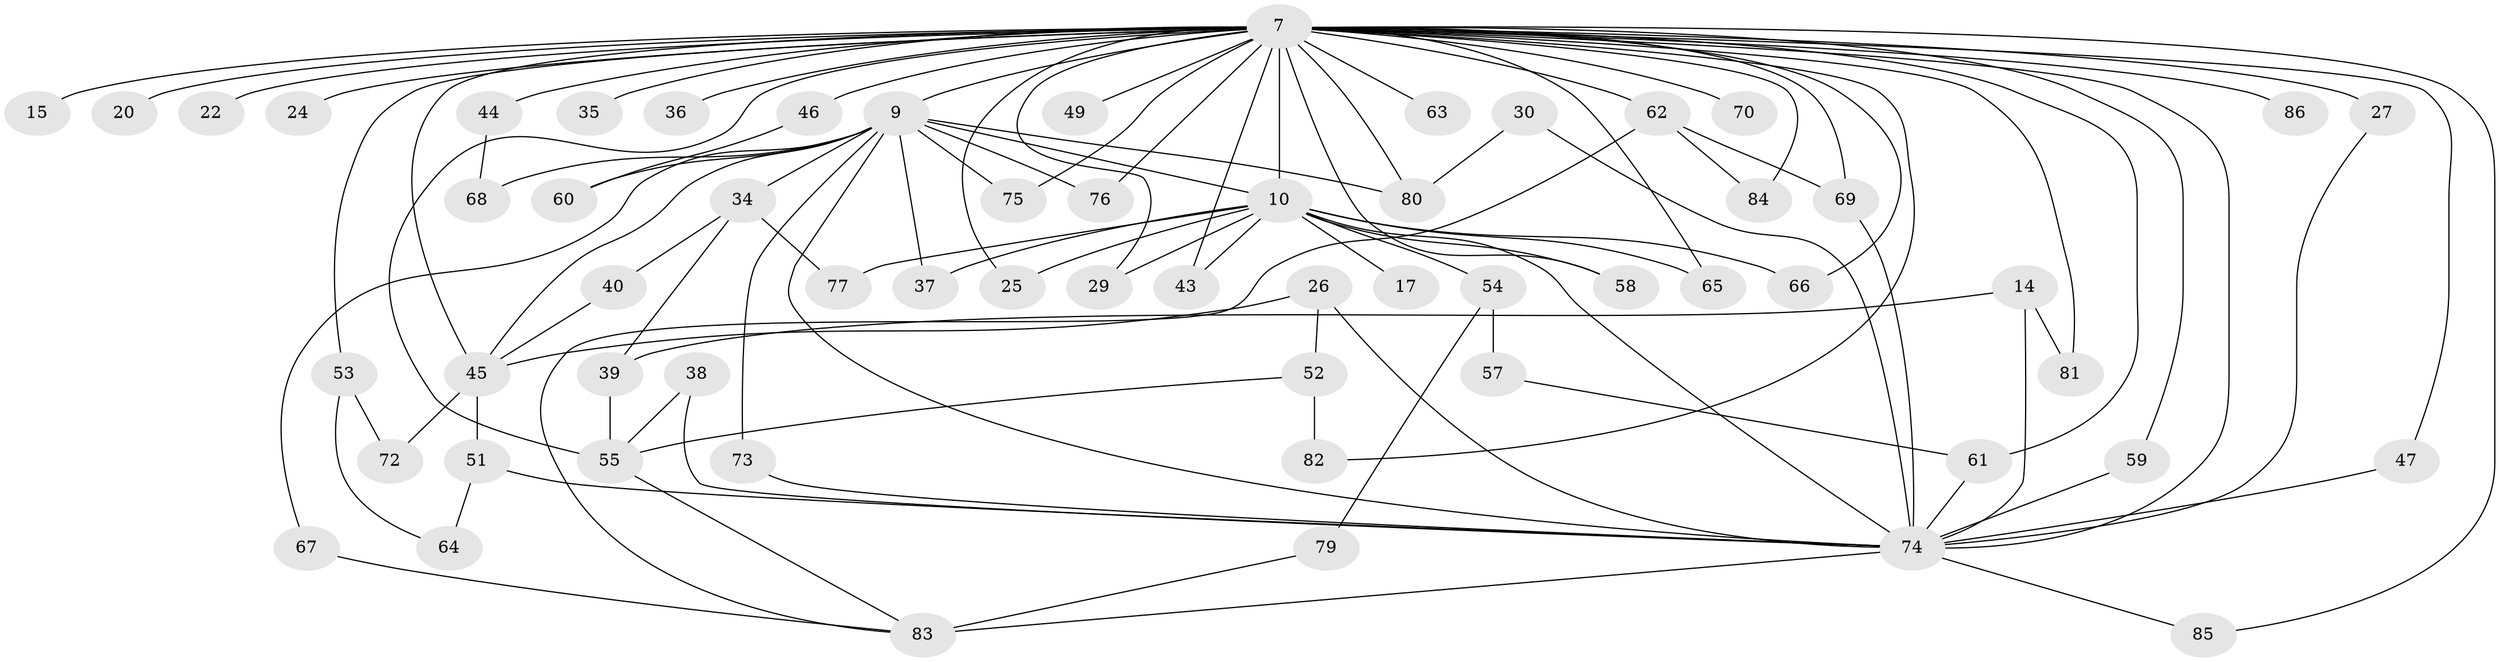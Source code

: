 // original degree distribution, {13: 0.011627906976744186, 15: 0.011627906976744186, 19: 0.023255813953488372, 23: 0.023255813953488372, 28: 0.011627906976744186, 22: 0.011627906976744186, 16: 0.011627906976744186, 17: 0.011627906976744186, 3: 0.16279069767441862, 7: 0.023255813953488372, 6: 0.023255813953488372, 4: 0.03488372093023256, 2: 0.6046511627906976, 5: 0.03488372093023256}
// Generated by graph-tools (version 1.1) at 2025/48/03/04/25 21:48:54]
// undirected, 60 vertices, 102 edges
graph export_dot {
graph [start="1"]
  node [color=gray90,style=filled];
  7 [super="+4+6"];
  9 [super="+2"];
  10 [super="+1"];
  14;
  15;
  17;
  20;
  22;
  24;
  25;
  26;
  27 [super="+18"];
  29;
  30;
  34;
  35;
  36;
  37;
  38;
  39;
  40;
  43;
  44;
  45 [super="+31"];
  46;
  47;
  49;
  51;
  52;
  53;
  54;
  55 [super="+16"];
  57;
  58;
  59;
  60;
  61 [super="+50+56"];
  62 [super="+19"];
  63;
  64;
  65;
  66;
  67;
  68;
  69 [super="+48+41"];
  70;
  72;
  73;
  74 [super="+8+42"];
  75 [super="+71"];
  76;
  77;
  79;
  80 [super="+32+78"];
  81;
  82;
  83 [super="+12"];
  84;
  85;
  86;
  7 -- 9 [weight=8];
  7 -- 10 [weight=8];
  7 -- 15 [weight=2];
  7 -- 22 [weight=2];
  7 -- 25;
  7 -- 36 [weight=2];
  7 -- 47;
  7 -- 58;
  7 -- 65;
  7 -- 70 [weight=2];
  7 -- 86 [weight=2];
  7 -- 76;
  7 -- 80 [weight=3];
  7 -- 20 [weight=2];
  7 -- 24 [weight=2];
  7 -- 27 [weight=2];
  7 -- 46 [weight=2];
  7 -- 53 [weight=2];
  7 -- 61 [weight=3];
  7 -- 63 [weight=2];
  7 -- 29;
  7 -- 35 [weight=2];
  7 -- 43;
  7 -- 44;
  7 -- 45 [weight=2];
  7 -- 49 [weight=2];
  7 -- 59;
  7 -- 66;
  7 -- 69 [weight=4];
  7 -- 74 [weight=10];
  7 -- 75 [weight=3];
  7 -- 81;
  7 -- 82;
  7 -- 84;
  7 -- 85;
  7 -- 55;
  7 -- 62;
  9 -- 10 [weight=4];
  9 -- 34 [weight=2];
  9 -- 37;
  9 -- 67;
  9 -- 68;
  9 -- 73;
  9 -- 76;
  9 -- 60;
  9 -- 75;
  9 -- 80 [weight=2];
  9 -- 45 [weight=2];
  9 -- 74 [weight=4];
  10 -- 17 [weight=2];
  10 -- 29;
  10 -- 37;
  10 -- 43;
  10 -- 54 [weight=2];
  10 -- 58;
  10 -- 65;
  10 -- 66;
  10 -- 77;
  10 -- 25;
  10 -- 74 [weight=4];
  14 -- 39;
  14 -- 81;
  14 -- 74 [weight=2];
  26 -- 52;
  26 -- 45;
  26 -- 74;
  27 -- 74;
  30 -- 80;
  30 -- 74;
  34 -- 39;
  34 -- 40;
  34 -- 77;
  38 -- 74;
  38 -- 55;
  39 -- 55;
  40 -- 45;
  44 -- 68;
  45 -- 72;
  45 -- 51;
  46 -- 60;
  47 -- 74;
  51 -- 64;
  51 -- 74;
  52 -- 82;
  52 -- 55;
  53 -- 64;
  53 -- 72;
  54 -- 57;
  54 -- 79;
  55 -- 83;
  57 -- 61;
  59 -- 74;
  61 -- 74;
  62 -- 84;
  62 -- 69;
  62 -- 83;
  67 -- 83;
  69 -- 74 [weight=3];
  73 -- 74;
  74 -- 83 [weight=2];
  74 -- 85;
  79 -- 83;
}
